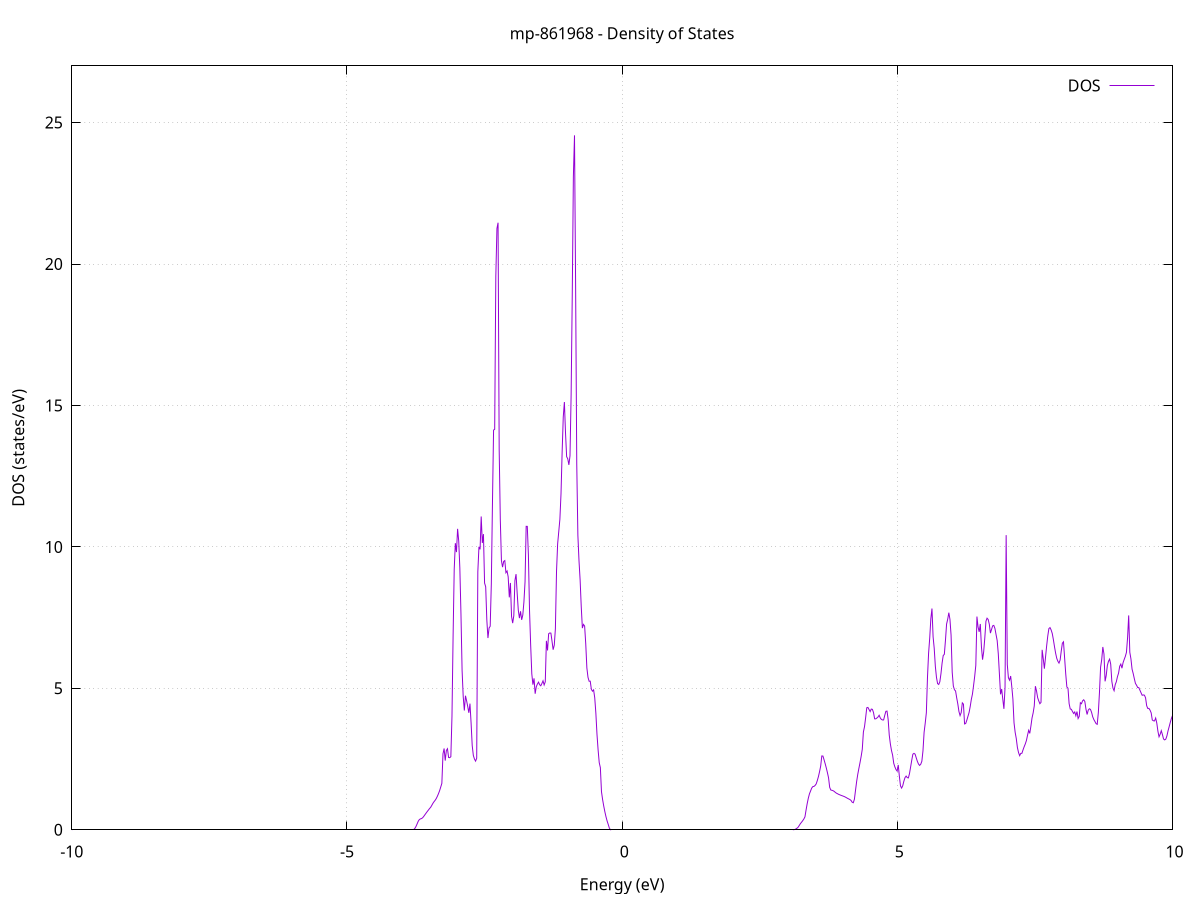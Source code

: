 set title 'mp-861968 - Density of States'
set xlabel 'Energy (eV)'
set ylabel 'DOS (states/eV)'
set grid
set xrange [-10:10]
set yrange [0:27.004]
set xzeroaxis lt -1
set terminal png size 800,600
set output 'mp-861968_dos_gnuplot.png'
plot '-' using 1:2 with lines title 'DOS'
-23.844200 0.000000
-23.823700 0.000000
-23.803300 0.000000
-23.782900 0.000000
-23.762500 0.000000
-23.742000 0.000000
-23.721600 0.000000
-23.701200 0.000000
-23.680800 0.000000
-23.660300 0.000000
-23.639900 0.000000
-23.619500 0.000000
-23.599100 0.000000
-23.578600 0.000000
-23.558200 0.000000
-23.537800 0.000000
-23.517400 0.000000
-23.496900 0.000000
-23.476500 0.000000
-23.456100 0.000000
-23.435600 0.000000
-23.415200 0.000000
-23.394800 0.000000
-23.374400 0.000000
-23.353900 0.000000
-23.333500 0.000000
-23.313100 0.000000
-23.292700 0.000000
-23.272200 0.000000
-23.251800 0.000000
-23.231400 0.000000
-23.211000 0.000000
-23.190500 0.000000
-23.170100 0.000000
-23.149700 0.000000
-23.129300 0.000000
-23.108800 0.000000
-23.088400 0.000000
-23.068000 0.000000
-23.047600 0.000000
-23.027100 0.000000
-23.006700 0.000000
-22.986300 0.000000
-22.965900 0.000000
-22.945400 0.000000
-22.925000 0.000000
-22.904600 0.000000
-22.884200 0.000000
-22.863700 0.000000
-22.843300 0.000000
-22.822900 0.000000
-22.802500 0.000000
-22.782000 0.000000
-22.761600 0.000000
-22.741200 0.000000
-22.720800 0.000000
-22.700300 0.000000
-22.679900 0.000000
-22.659500 0.000000
-22.639100 0.000000
-22.618600 0.000000
-22.598200 0.000000
-22.577800 0.000000
-22.557400 0.000000
-22.536900 0.000000
-22.516500 0.000000
-22.496100 0.000000
-22.475700 0.000000
-22.455200 0.000000
-22.434800 0.000000
-22.414400 0.000000
-22.394000 0.000000
-22.373500 0.000000
-22.353100 0.000000
-22.332700 0.000000
-22.312300 0.000000
-22.291800 0.000000
-22.271400 0.000000
-22.251000 0.000000
-22.230600 0.000000
-22.210100 0.000000
-22.189700 0.000000
-22.169300 0.000000
-22.148900 0.000000
-22.128400 0.000000
-22.108000 0.000000
-22.087600 0.000000
-22.067200 0.000000
-22.046700 0.000000
-22.026300 0.000000
-22.005900 0.000000
-21.985500 57.963500
-21.965000 60.001700
-21.944600 103.587800
-21.924200 0.000000
-21.903800 0.000000
-21.883300 77.937900
-21.862900 30.977000
-21.842500 55.849400
-21.822000 66.333700
-21.801600 0.000000
-21.781200 20.015600
-21.760800 6.700300
-21.740300 6.700400
-21.719900 6.700400
-21.699500 6.700500
-21.679100 5.892600
-21.658600 5.892600
-21.638200 5.892600
-21.617800 5.892600
-21.597400 5.892700
-21.576900 6.393100
-21.556500 6.393100
-21.536100 6.393100
-21.515700 6.393100
-21.495200 9.069600
-21.474800 9.069500
-21.454400 9.069500
-21.434000 25.149500
-21.413500 4.152400
-21.393100 0.000000
-21.372700 0.000000
-21.352300 0.000000
-21.331800 0.000000
-21.311400 0.000000
-21.291000 0.000000
-21.270600 0.000000
-21.250100 0.000000
-21.229700 0.000000
-21.209300 0.000000
-21.188900 0.000000
-21.168400 0.000000
-21.148000 0.000000
-21.127600 0.000000
-21.107200 0.000000
-21.086700 0.000000
-21.066300 0.000000
-21.045900 0.000000
-21.025500 0.000000
-21.005000 0.000000
-20.984600 0.000000
-20.964200 0.000000
-20.943800 0.000000
-20.923300 0.000000
-20.902900 0.000000
-20.882500 0.000000
-20.862100 0.000000
-20.841600 0.000000
-20.821200 0.000000
-20.800800 0.000000
-20.780400 0.000000
-20.759900 0.000000
-20.739500 0.000000
-20.719100 0.000000
-20.698700 0.000000
-20.678200 0.000000
-20.657800 0.000000
-20.637400 0.000000
-20.617000 0.000000
-20.596500 0.000000
-20.576100 0.000000
-20.555700 0.000000
-20.535300 0.000000
-20.514800 0.000000
-20.494400 0.000000
-20.474000 0.000000
-20.453600 0.000000
-20.433100 0.000000
-20.412700 0.000000
-20.392300 0.000000
-20.371900 0.000000
-20.351400 0.000000
-20.331000 0.000000
-20.310600 0.000000
-20.290200 0.000000
-20.269700 0.000000
-20.249300 0.000000
-20.228900 0.000000
-20.208400 0.000000
-20.188000 0.000000
-20.167600 0.000000
-20.147200 0.000000
-20.126700 0.000000
-20.106300 0.000000
-20.085900 0.000000
-20.065500 0.000000
-20.045000 0.000000
-20.024600 0.000000
-20.004200 0.000000
-19.983800 0.000000
-19.963300 0.000000
-19.942900 0.000000
-19.922500 0.000000
-19.902100 0.000000
-19.881600 0.000000
-19.861200 0.000000
-19.840800 0.000000
-19.820400 0.000000
-19.799900 0.000000
-19.779500 0.000000
-19.759100 0.000000
-19.738700 0.000000
-19.718200 0.000000
-19.697800 0.000000
-19.677400 0.000000
-19.657000 0.000000
-19.636500 0.000000
-19.616100 0.000000
-19.595700 0.000000
-19.575300 0.000000
-19.554800 0.000000
-19.534400 0.000000
-19.514000 0.000000
-19.493600 0.000000
-19.473100 0.000000
-19.452700 0.000000
-19.432300 0.000000
-19.411900 0.000000
-19.391400 0.000000
-19.371000 0.000000
-19.350600 0.000000
-19.330200 0.000000
-19.309700 0.000000
-19.289300 0.000000
-19.268900 0.000000
-19.248500 0.000000
-19.228000 0.000000
-19.207600 0.000000
-19.187200 0.000000
-19.166800 0.000000
-19.146300 0.000000
-19.125900 0.000000
-19.105500 0.000000
-19.085100 0.000000
-19.064600 0.000000
-19.044200 0.000000
-19.023800 0.000000
-19.003400 0.000000
-18.982900 0.000000
-18.962500 0.000000
-18.942100 0.000000
-18.921700 0.000000
-18.901200 0.000000
-18.880800 0.000000
-18.860400 0.000000
-18.840000 0.000000
-18.819500 0.000000
-18.799100 0.000000
-18.778700 0.000000
-18.758300 0.000000
-18.737800 0.000000
-18.717400 0.000000
-18.697000 0.000000
-18.676600 0.000000
-18.656100 0.000000
-18.635700 0.000000
-18.615300 0.000000
-18.594800 0.000000
-18.574400 0.000000
-18.554000 0.000000
-18.533600 0.000000
-18.513100 0.000000
-18.492700 0.000000
-18.472300 0.000000
-18.451900 0.000000
-18.431400 0.000000
-18.411000 0.000000
-18.390600 0.000000
-18.370200 0.000000
-18.349700 0.000000
-18.329300 0.000000
-18.308900 0.000000
-18.288500 0.000000
-18.268000 0.000000
-18.247600 0.000000
-18.227200 0.000000
-18.206800 0.000000
-18.186300 0.000000
-18.165900 0.000000
-18.145500 0.000000
-18.125100 0.000000
-18.104600 0.000000
-18.084200 0.000000
-18.063800 0.000000
-18.043400 0.000000
-18.022900 0.000000
-18.002500 0.000000
-17.982100 0.000000
-17.961700 0.000000
-17.941200 0.000000
-17.920800 0.000000
-17.900400 0.000000
-17.880000 0.000000
-17.859500 0.000000
-17.839100 0.000000
-17.818700 0.000000
-17.798300 0.000000
-17.777800 0.000000
-17.757400 0.000000
-17.737000 0.000000
-17.716600 0.000000
-17.696100 0.000000
-17.675700 0.000000
-17.655300 0.000000
-17.634900 0.000000
-17.614400 0.000000
-17.594000 0.000000
-17.573600 0.000000
-17.553200 0.000000
-17.532700 0.000000
-17.512300 0.000000
-17.491900 0.000000
-17.471500 0.000000
-17.451000 0.000000
-17.430600 0.000000
-17.410200 0.000000
-17.389800 0.000000
-17.369300 0.000000
-17.348900 0.000000
-17.328500 0.000000
-17.308100 0.000000
-17.287600 0.000000
-17.267200 0.000000
-17.246800 0.000000
-17.226400 0.000000
-17.205900 0.000000
-17.185500 0.000000
-17.165100 0.000000
-17.144700 0.000000
-17.124200 0.000000
-17.103800 0.000000
-17.083400 0.000000
-17.063000 0.000000
-17.042500 0.000000
-17.022100 0.000000
-17.001700 0.000000
-16.981200 0.000000
-16.960800 0.000000
-16.940400 0.000000
-16.920000 0.000000
-16.899500 0.000000
-16.879100 0.000000
-16.858700 0.000000
-16.838300 0.000000
-16.817800 0.000000
-16.797400 0.000000
-16.777000 0.000000
-16.756600 0.000000
-16.736100 0.000000
-16.715700 0.000000
-16.695300 0.000000
-16.674900 0.000000
-16.654400 0.000000
-16.634000 0.000000
-16.613600 0.000000
-16.593200 0.000000
-16.572700 0.000000
-16.552300 0.000000
-16.531900 0.000000
-16.511500 0.000000
-16.491000 0.000000
-16.470600 0.000000
-16.450200 0.000000
-16.429800 0.000000
-16.409300 0.000000
-16.388900 0.000000
-16.368500 0.000000
-16.348100 0.000000
-16.327600 0.000000
-16.307200 0.000000
-16.286800 0.000000
-16.266400 0.000000
-16.245900 0.000000
-16.225500 0.000000
-16.205100 0.000000
-16.184700 0.000000
-16.164200 0.000000
-16.143800 0.000000
-16.123400 0.000000
-16.103000 0.000000
-16.082500 0.000000
-16.062100 0.000000
-16.041700 0.000000
-16.021300 0.000000
-16.000800 0.000000
-15.980400 0.000000
-15.960000 0.000000
-15.939600 0.000000
-15.919100 0.000000
-15.898700 0.000000
-15.878300 0.000000
-15.857900 0.000000
-15.837400 0.000000
-15.817000 0.000000
-15.796600 0.000000
-15.776200 0.000000
-15.755700 0.000000
-15.735300 0.000000
-15.714900 0.000000
-15.694500 0.000000
-15.674000 0.000000
-15.653600 0.000000
-15.633200 0.000000
-15.612800 0.000000
-15.592300 0.000000
-15.571900 0.000000
-15.551500 0.000000
-15.531100 0.000000
-15.510600 0.000000
-15.490200 0.000000
-15.469800 0.000000
-15.449300 0.000000
-15.428900 0.000000
-15.408500 0.000000
-15.388100 0.000000
-15.367600 0.000000
-15.347200 0.000000
-15.326800 0.000000
-15.306400 0.000000
-15.285900 0.000000
-15.265500 0.000000
-15.245100 0.000000
-15.224700 0.000000
-15.204200 0.000000
-15.183800 0.000000
-15.163400 0.000000
-15.143000 0.000000
-15.122500 0.000000
-15.102100 0.000000
-15.081700 0.000000
-15.061300 0.000000
-15.040800 0.000000
-15.020400 0.000000
-15.000000 0.000000
-14.979600 0.000000
-14.959100 0.000000
-14.938700 0.000000
-14.918300 0.000000
-14.897900 0.000000
-14.877400 0.000000
-14.857000 0.000000
-14.836600 0.000000
-14.816200 0.000000
-14.795700 0.000000
-14.775300 0.000000
-14.754900 0.000000
-14.734500 0.000000
-14.714000 0.000000
-14.693600 0.000000
-14.673200 0.000000
-14.652800 0.000000
-14.632300 0.000000
-14.611900 0.000000
-14.591500 0.000000
-14.571100 0.000000
-14.550600 0.000000
-14.530200 0.000000
-14.509800 0.000000
-14.489400 0.000000
-14.468900 0.000000
-14.448500 0.000000
-14.428100 0.000000
-14.407700 0.000000
-14.387200 0.000000
-14.366800 0.000000
-14.346400 0.000000
-14.326000 0.000000
-14.305500 0.000000
-14.285100 0.000000
-14.264700 0.000000
-14.244300 0.000000
-14.223800 0.000000
-14.203400 0.000000
-14.183000 0.000000
-14.162600 0.000000
-14.142100 0.000000
-14.121700 0.000000
-14.101300 0.000000
-14.080900 0.000000
-14.060400 0.000000
-14.040000 0.000000
-14.019600 0.000000
-13.999200 0.000000
-13.978700 0.000000
-13.958300 0.000000
-13.937900 0.000000
-13.917500 0.000000
-13.897000 0.000000
-13.876600 0.000000
-13.856200 0.000000
-13.835700 0.000000
-13.815300 0.000000
-13.794900 0.000000
-13.774500 0.000000
-13.754000 0.000000
-13.733600 0.048100
-13.713200 0.609500
-13.692800 1.023900
-13.672300 1.208600
-13.651900 1.606300
-13.631500 1.966100
-13.611100 2.274900
-13.590600 2.612800
-13.570200 3.127400
-13.549800 4.500400
-13.529400 6.420000
-13.508900 4.464600
-13.488500 4.868700
-13.468100 5.162100
-13.447700 5.572100
-13.427200 6.635400
-13.406800 6.372000
-13.386400 6.632400
-13.366000 6.962000
-13.345500 8.203200
-13.325100 9.254600
-13.304700 8.324100
-13.284300 8.918300
-13.263800 10.102300
-13.243400 26.831400
-13.223000 34.472600
-13.202600 34.296500
-13.182100 46.772700
-13.161700 30.198400
-13.141300 22.479300
-13.120900 13.232300
-13.100400 10.527500
-13.080000 10.869800
-13.059600 11.141100
-13.039200 10.903300
-13.018700 9.414300
-12.998300 8.518900
-12.977900 8.356600
-12.957500 0.000000
-12.937000 0.000000
-12.916600 0.000000
-12.896200 0.000000
-12.875800 0.000000
-12.855300 0.000000
-12.834900 0.000000
-12.814500 0.000000
-12.794100 0.000000
-12.773600 0.000000
-12.753200 0.000000
-12.732800 0.000000
-12.712400 0.000000
-12.691900 0.000000
-12.671500 0.000000
-12.651100 0.000000
-12.630700 0.000000
-12.610200 0.000000
-12.589800 0.000000
-12.569400 0.000000
-12.549000 0.000000
-12.528500 0.000000
-12.508100 0.000000
-12.487700 0.000000
-12.467300 0.000000
-12.446800 0.000000
-12.426400 0.000000
-12.406000 0.000000
-12.385600 0.000000
-12.365100 0.000000
-12.344700 0.000000
-12.324300 0.000000
-12.303900 0.000000
-12.283400 0.000000
-12.263000 0.000000
-12.242600 0.000000
-12.222100 0.000000
-12.201700 0.000000
-12.181300 0.000000
-12.160900 0.000000
-12.140400 0.000000
-12.120000 0.000000
-12.099600 0.000000
-12.079200 0.000000
-12.058700 0.000000
-12.038300 0.000000
-12.017900 0.000000
-11.997500 0.000000
-11.977000 0.000000
-11.956600 0.000000
-11.936200 0.000000
-11.915800 0.000000
-11.895300 0.000000
-11.874900 0.000000
-11.854500 0.000000
-11.834100 0.000000
-11.813600 0.000000
-11.793200 0.000000
-11.772800 0.000000
-11.752400 0.000000
-11.731900 0.000000
-11.711500 0.000000
-11.691100 0.000000
-11.670700 0.000000
-11.650200 0.000000
-11.629800 0.000000
-11.609400 0.000000
-11.589000 0.000000
-11.568500 0.000000
-11.548100 0.000000
-11.527700 0.000000
-11.507300 0.000000
-11.486800 0.000000
-11.466400 0.000000
-11.446000 0.000000
-11.425600 0.000000
-11.405100 0.000000
-11.384700 0.000000
-11.364300 0.000000
-11.343900 0.000000
-11.323400 0.000000
-11.303000 0.000000
-11.282600 0.000000
-11.262200 0.000000
-11.241700 0.000000
-11.221300 0.000000
-11.200900 0.000000
-11.180500 0.000000
-11.160000 0.000000
-11.139600 0.000000
-11.119200 0.000000
-11.098800 0.000000
-11.078300 0.000000
-11.057900 0.000000
-11.037500 0.000000
-11.017100 0.000000
-10.996600 0.000000
-10.976200 0.000000
-10.955800 0.000000
-10.935400 0.000000
-10.914900 0.000000
-10.894500 0.000000
-10.874100 0.000000
-10.853700 0.000000
-10.833200 0.000000
-10.812800 0.000000
-10.792400 0.000000
-10.772000 0.000000
-10.751500 0.000000
-10.731100 0.000000
-10.710700 0.000000
-10.690300 0.000000
-10.669800 0.000000
-10.649400 0.000000
-10.629000 0.000000
-10.608500 0.000000
-10.588100 0.000000
-10.567700 0.000000
-10.547300 0.000000
-10.526800 0.000000
-10.506400 0.000000
-10.486000 0.000000
-10.465600 0.000000
-10.445100 0.000000
-10.424700 0.000000
-10.404300 0.000000
-10.383900 0.000000
-10.363400 0.000000
-10.343000 0.000000
-10.322600 0.000000
-10.302200 0.000000
-10.281700 0.000000
-10.261300 0.000000
-10.240900 0.000000
-10.220500 0.000000
-10.200000 0.000000
-10.179600 0.000000
-10.159200 0.000000
-10.138800 0.000000
-10.118300 0.000000
-10.097900 0.000000
-10.077500 0.000000
-10.057100 0.000000
-10.036600 0.000000
-10.016200 0.000000
-9.995800 0.000000
-9.975400 0.000000
-9.954900 0.000000
-9.934500 0.000000
-9.914100 0.000000
-9.893700 0.000000
-9.873200 0.000000
-9.852800 0.000000
-9.832400 0.000000
-9.812000 0.000000
-9.791500 0.000000
-9.771100 0.000000
-9.750700 0.000000
-9.730300 0.000000
-9.709800 0.000000
-9.689400 0.000000
-9.669000 0.000000
-9.648600 0.000000
-9.628100 0.000000
-9.607700 0.000000
-9.587300 0.000000
-9.566900 0.000000
-9.546400 0.000000
-9.526000 0.000000
-9.505600 0.000000
-9.485200 0.000000
-9.464700 0.000000
-9.444300 0.000000
-9.423900 0.000000
-9.403500 0.000000
-9.383000 0.000000
-9.362600 0.000000
-9.342200 0.000000
-9.321800 0.000000
-9.301300 0.000000
-9.280900 0.000000
-9.260500 0.000000
-9.240100 0.000000
-9.219600 0.000000
-9.199200 0.000000
-9.178800 0.000000
-9.158400 0.000000
-9.137900 0.000000
-9.117500 0.000000
-9.097100 0.000000
-9.076700 0.000000
-9.056200 0.000000
-9.035800 0.000000
-9.015400 0.000000
-8.994900 0.000000
-8.974500 0.000000
-8.954100 0.000000
-8.933700 0.000000
-8.913200 0.000000
-8.892800 0.000000
-8.872400 0.000000
-8.852000 0.000000
-8.831500 0.000000
-8.811100 0.000000
-8.790700 0.000000
-8.770300 0.000000
-8.749800 0.000000
-8.729400 0.000000
-8.709000 0.000000
-8.688600 0.000000
-8.668100 0.000000
-8.647700 0.000000
-8.627300 0.000000
-8.606900 0.000000
-8.586400 0.000000
-8.566000 0.000000
-8.545600 0.000000
-8.525200 0.000000
-8.504700 0.000000
-8.484300 0.000000
-8.463900 0.000000
-8.443500 0.000000
-8.423000 0.000000
-8.402600 0.000000
-8.382200 0.000000
-8.361800 0.000000
-8.341300 0.000000
-8.320900 0.000000
-8.300500 0.000000
-8.280100 0.000000
-8.259600 0.000000
-8.239200 0.000000
-8.218800 0.000000
-8.198400 0.000000
-8.177900 0.000000
-8.157500 0.000000
-8.137100 0.000000
-8.116700 0.000000
-8.096200 0.000000
-8.075800 0.000000
-8.055400 0.000000
-8.035000 0.000000
-8.014500 0.000000
-7.994100 0.000000
-7.973700 0.000000
-7.953300 0.000000
-7.932800 0.000000
-7.912400 0.000000
-7.892000 0.000000
-7.871600 0.000000
-7.851100 0.000000
-7.830700 0.000000
-7.810300 0.000000
-7.789900 0.000000
-7.769400 0.000000
-7.749000 0.000000
-7.728600 0.000000
-7.708200 0.000000
-7.687700 0.000000
-7.667300 0.000000
-7.646900 0.000000
-7.626500 0.000000
-7.606000 0.000000
-7.585600 0.000000
-7.565200 0.000000
-7.544800 0.000000
-7.524300 0.000000
-7.503900 0.000000
-7.483500 0.000000
-7.463100 0.000000
-7.442600 0.000000
-7.422200 0.000000
-7.401800 0.000000
-7.381300 0.000000
-7.360900 0.000000
-7.340500 0.000000
-7.320100 0.000000
-7.299600 0.000000
-7.279200 0.000000
-7.258800 0.000000
-7.238400 0.000000
-7.217900 0.000000
-7.197500 0.000000
-7.177100 0.000000
-7.156700 0.000000
-7.136200 0.000000
-7.115800 0.000000
-7.095400 0.000000
-7.075000 0.000000
-7.054500 0.000000
-7.034100 0.000000
-7.013700 0.000000
-6.993300 0.000000
-6.972800 0.000000
-6.952400 0.000000
-6.932000 0.000000
-6.911600 0.000000
-6.891100 0.000000
-6.870700 0.000000
-6.850300 0.000000
-6.829900 0.000000
-6.809400 0.000000
-6.789000 0.000000
-6.768600 0.000000
-6.748200 0.000000
-6.727700 0.000000
-6.707300 0.000000
-6.686900 0.000000
-6.666500 0.000000
-6.646000 0.000000
-6.625600 0.000000
-6.605200 0.000000
-6.584800 0.000000
-6.564300 0.000000
-6.543900 0.000000
-6.523500 0.000000
-6.503100 0.000000
-6.482600 0.000000
-6.462200 0.000000
-6.441800 0.000000
-6.421400 0.000000
-6.400900 0.000000
-6.380500 0.000000
-6.360100 0.000000
-6.339700 0.000000
-6.319200 0.000000
-6.298800 0.000000
-6.278400 0.000000
-6.258000 0.000000
-6.237500 0.000000
-6.217100 0.000000
-6.196700 0.000000
-6.176300 0.000000
-6.155800 0.000000
-6.135400 0.000000
-6.115000 0.000000
-6.094600 0.000000
-6.074100 0.000000
-6.053700 0.000000
-6.033300 0.000000
-6.012900 0.000000
-5.992400 0.000000
-5.972000 0.000000
-5.951600 0.000000
-5.931200 0.000000
-5.910700 0.000000
-5.890300 0.000000
-5.869900 0.000000
-5.849500 0.000000
-5.829000 0.000000
-5.808600 0.000000
-5.788200 0.000000
-5.767700 0.000000
-5.747300 0.000000
-5.726900 0.000000
-5.706500 0.000000
-5.686000 0.000000
-5.665600 0.000000
-5.645200 0.000000
-5.624800 0.000000
-5.604300 0.000000
-5.583900 0.000000
-5.563500 0.000000
-5.543100 0.000000
-5.522600 0.000000
-5.502200 0.000000
-5.481800 0.000000
-5.461400 0.000000
-5.440900 0.000000
-5.420500 0.000000
-5.400100 0.000000
-5.379700 0.000000
-5.359200 0.000000
-5.338800 0.000000
-5.318400 0.000000
-5.298000 0.000000
-5.277500 0.000000
-5.257100 0.000000
-5.236700 0.000000
-5.216300 0.000000
-5.195800 0.000000
-5.175400 0.000000
-5.155000 0.000000
-5.134600 0.000000
-5.114100 0.000000
-5.093700 0.000000
-5.073300 0.000000
-5.052900 0.000000
-5.032400 0.000000
-5.012000 0.000000
-4.991600 0.000000
-4.971200 0.000000
-4.950700 0.000000
-4.930300 0.000000
-4.909900 0.000000
-4.889500 0.000000
-4.869000 0.000000
-4.848600 0.000000
-4.828200 0.000000
-4.807800 0.000000
-4.787300 0.000000
-4.766900 0.000000
-4.746500 0.000000
-4.726100 0.000000
-4.705600 0.000000
-4.685200 0.000000
-4.664800 0.000000
-4.644400 0.000000
-4.623900 0.000000
-4.603500 0.000000
-4.583100 0.000000
-4.562700 0.000000
-4.542200 0.000000
-4.521800 0.000000
-4.501400 0.000000
-4.481000 0.000000
-4.460500 0.000000
-4.440100 0.000000
-4.419700 0.000000
-4.399300 0.000000
-4.378800 0.000000
-4.358400 0.000000
-4.338000 0.000000
-4.317600 0.000000
-4.297100 0.000000
-4.276700 0.000000
-4.256300 0.000000
-4.235900 0.000000
-4.215400 0.000000
-4.195000 0.000000
-4.174600 0.000000
-4.154100 0.000000
-4.133700 0.000000
-4.113300 0.000000
-4.092900 0.000000
-4.072400 0.000000
-4.052000 0.000000
-4.031600 0.000000
-4.011200 0.000000
-3.990700 0.000000
-3.970300 0.000000
-3.949900 0.000000
-3.929500 0.000000
-3.909000 0.000000
-3.888600 0.000000
-3.868200 0.000000
-3.847800 0.000000
-3.827300 0.000000
-3.806900 0.000000
-3.786500 0.009500
-3.766100 0.048700
-3.745600 0.118100
-3.725200 0.208500
-3.704800 0.302800
-3.684400 0.362500
-3.663900 0.385500
-3.643500 0.397900
-3.623100 0.429100
-3.602700 0.479000
-3.582200 0.535600
-3.561800 0.591100
-3.541400 0.644400
-3.521000 0.695200
-3.500500 0.748400
-3.480100 0.792000
-3.459700 0.859700
-3.439300 0.932200
-3.418800 0.990800
-3.398400 1.041000
-3.378000 1.102900
-3.357600 1.184100
-3.337100 1.276900
-3.316700 1.382700
-3.296300 1.509900
-3.275900 1.641800
-3.255400 2.683000
-3.235000 2.873500
-3.214600 2.445800
-3.194200 2.804200
-3.173700 2.864800
-3.153300 2.555500
-3.132900 2.548500
-3.112500 2.583000
-3.092000 4.017000
-3.071600 6.847600
-3.051200 9.218700
-3.030800 10.130800
-3.010300 9.816300
-2.989900 10.638500
-2.969500 10.209800
-2.949100 9.250400
-2.928600 7.620900
-2.908200 5.632700
-2.887800 4.707100
-2.867400 4.216800
-2.846900 4.738100
-2.826500 4.561700
-2.806100 4.359900
-2.785700 4.135800
-2.765200 4.460200
-2.744800 3.782500
-2.724400 2.978200
-2.704000 2.630200
-2.683500 2.500500
-2.663100 2.427200
-2.642700 2.529500
-2.622300 9.120000
-2.601800 10.002700
-2.581400 9.913500
-2.561000 11.075700
-2.540500 10.138100
-2.520100 10.451800
-2.499700 8.721500
-2.479300 8.589900
-2.458800 7.417600
-2.438400 6.778900
-2.418000 7.133100
-2.397600 7.194400
-2.377100 8.686300
-2.356700 11.503800
-2.336300 14.128800
-2.315900 14.157600
-2.295400 19.574900
-2.275000 21.256300
-2.254600 21.459700
-2.234200 13.438400
-2.213700 10.950500
-2.193300 9.513200
-2.172900 9.284200
-2.152500 9.487800
-2.132000 9.517000
-2.111600 9.087800
-2.091200 9.148000
-2.070800 8.941100
-2.050300 8.215700
-2.029900 8.724900
-2.009500 7.539100
-1.989100 7.305200
-1.968600 7.571200
-1.948200 8.812600
-1.927800 9.037000
-1.907400 8.360800
-1.886900 7.762700
-1.866500 7.482400
-1.846100 7.724700
-1.825700 7.420900
-1.805200 7.592500
-1.784800 8.050900
-1.764400 8.766600
-1.744000 10.726900
-1.723500 10.726300
-1.703100 9.710400
-1.682700 7.740700
-1.662300 6.538200
-1.641800 5.517600
-1.621400 5.130200
-1.601000 5.352700
-1.580600 4.809600
-1.560100 5.057300
-1.539700 5.152800
-1.519300 5.219100
-1.498900 5.127900
-1.478400 5.090500
-1.458000 5.172900
-1.437600 5.266500
-1.417200 5.119900
-1.396700 5.230400
-1.376300 6.678100
-1.355900 6.339400
-1.335500 6.929400
-1.315000 6.957800
-1.294600 6.952000
-1.274200 6.667300
-1.253800 6.365400
-1.233300 6.526900
-1.212900 7.107000
-1.192500 9.135000
-1.172100 10.106200
-1.151600 10.543700
-1.131200 10.978300
-1.110800 11.880400
-1.090400 13.344000
-1.069900 14.593500
-1.049500 15.121300
-1.029100 14.036200
-1.008700 13.190300
-0.988200 13.113700
-0.967800 12.899000
-0.947400 13.220700
-0.926900 15.379600
-0.906500 18.890100
-0.886100 23.090600
-0.865700 24.549300
-0.845200 19.173800
-0.824800 12.930900
-0.804400 10.412300
-0.784000 9.512200
-0.763500 8.826500
-0.743100 7.883900
-0.722700 7.129600
-0.702300 7.259100
-0.681800 7.202000
-0.661400 6.576500
-0.641000 5.720900
-0.620600 5.390400
-0.600100 5.251800
-0.579700 5.252300
-0.559300 4.965900
-0.538900 4.899700
-0.518400 4.944200
-0.498000 4.666700
-0.477600 4.121300
-0.457200 3.374400
-0.436700 2.819400
-0.416300 2.372900
-0.395900 2.196300
-0.375500 1.346400
-0.355000 1.066600
-0.334600 0.839400
-0.314200 0.637900
-0.293800 0.461900
-0.273300 0.311500
-0.252900 0.189900
-0.232500 0.061000
-0.212100 0.000100
-0.191600 0.000000
-0.171200 0.000000
-0.150800 0.000000
-0.130400 0.000000
-0.109900 0.000000
-0.089500 0.000000
-0.069100 0.000000
-0.048700 0.000000
-0.028200 0.000000
-0.007800 0.000000
0.012600 0.000000
0.033000 0.000000
0.053500 0.000000
0.073900 0.000000
0.094300 0.000000
0.114700 0.000000
0.135200 0.000000
0.155600 0.000000
0.176000 0.000000
0.196400 0.000000
0.216900 0.000000
0.237300 0.000000
0.257700 0.000000
0.278100 0.000000
0.298600 0.000000
0.319000 0.000000
0.339400 0.000000
0.359800 0.000000
0.380300 0.000000
0.400700 0.000000
0.421100 0.000000
0.441500 0.000000
0.462000 0.000000
0.482400 0.000000
0.502800 0.000000
0.523200 0.000000
0.543700 0.000000
0.564100 0.000000
0.584500 0.000000
0.604900 0.000000
0.625400 0.000000
0.645800 0.000000
0.666200 0.000000
0.686700 0.000000
0.707100 0.000000
0.727500 0.000000
0.747900 0.000000
0.768400 0.000000
0.788800 0.000000
0.809200 0.000000
0.829600 0.000000
0.850100 0.000000
0.870500 0.000000
0.890900 0.000000
0.911300 0.000000
0.931800 0.000000
0.952200 0.000000
0.972600 0.000000
0.993000 0.000000
1.013500 0.000000
1.033900 0.000000
1.054300 0.000000
1.074700 0.000000
1.095200 0.000000
1.115600 0.000000
1.136000 0.000000
1.156400 0.000000
1.176900 0.000000
1.197300 0.000000
1.217700 0.000000
1.238100 0.000000
1.258600 0.000000
1.279000 0.000000
1.299400 0.000000
1.319800 0.000000
1.340300 0.000000
1.360700 0.000000
1.381100 0.000000
1.401500 0.000000
1.422000 0.000000
1.442400 0.000000
1.462800 0.000000
1.483200 0.000000
1.503700 0.000000
1.524100 0.000000
1.544500 0.000000
1.564900 0.000000
1.585400 0.000000
1.605800 0.000000
1.626200 0.000000
1.646600 0.000000
1.667100 0.000000
1.687500 0.000000
1.707900 0.000000
1.728300 0.000000
1.748800 0.000000
1.769200 0.000000
1.789600 0.000000
1.810000 0.000000
1.830500 0.000000
1.850900 0.000000
1.871300 0.000000
1.891700 0.000000
1.912200 0.000000
1.932600 0.000000
1.953000 0.000000
1.973400 0.000000
1.993900 0.000000
2.014300 0.000000
2.034700 0.000000
2.055100 0.000000
2.075600 0.000000
2.096000 0.000000
2.116400 0.000000
2.136800 0.000000
2.157300 0.000000
2.177700 0.000000
2.198100 0.000000
2.218500 0.000000
2.239000 0.000000
2.259400 0.000000
2.279800 0.000000
2.300300 0.000000
2.320700 0.000000
2.341100 0.000000
2.361500 0.000000
2.382000 0.000000
2.402400 0.000000
2.422800 0.000000
2.443200 0.000000
2.463700 0.000000
2.484100 0.000000
2.504500 0.000000
2.524900 0.000000
2.545400 0.000000
2.565800 0.000000
2.586200 0.000000
2.606600 0.000000
2.627100 0.000000
2.647500 0.000000
2.667900 0.000000
2.688300 0.000000
2.708800 0.000000
2.729200 0.000000
2.749600 0.000000
2.770000 0.000000
2.790500 0.000000
2.810900 0.000000
2.831300 0.000000
2.851700 0.000000
2.872200 0.000000
2.892600 0.000000
2.913000 0.000000
2.933400 0.000000
2.953900 0.000000
2.974300 0.000000
2.994700 0.000000
3.015100 0.000000
3.035600 0.000000
3.056000 0.000000
3.076400 0.000000
3.096800 0.000000
3.117300 0.001500
3.137700 0.011200
3.158100 0.029900
3.178500 0.057500
3.199000 0.094100
3.219400 0.156500
3.239800 0.219500
3.260200 0.267400
3.280700 0.320800
3.301100 0.379500
3.321500 0.455300
3.341900 0.698500
3.362400 0.925600
3.382800 1.116900
3.403200 1.269400
3.423600 1.370900
3.444100 1.472300
3.464500 1.525700
3.484900 1.533000
3.505300 1.566000
3.525800 1.620800
3.546200 1.740700
3.566600 1.879600
3.587000 2.055200
3.607500 2.252400
3.627900 2.609700
3.648300 2.606400
3.668700 2.474500
3.689200 2.335100
3.709600 2.184300
3.730000 2.018400
3.750400 1.837900
3.770900 1.500400
3.791300 1.406000
3.811700 1.395500
3.832100 1.382000
3.852600 1.357500
3.873000 1.322600
3.893400 1.293500
3.913900 1.273500
3.934300 1.251800
3.954700 1.235300
3.975100 1.219400
3.995600 1.204300
4.016000 1.189700
4.036400 1.174000
4.056800 1.154400
4.077300 1.131800
4.097700 1.108800
4.118100 1.089200
4.138500 1.067700
4.159000 1.037100
4.179400 0.974500
4.199800 0.955700
4.220200 1.077600
4.240700 1.400000
4.261100 1.710400
4.281500 1.962900
4.301900 2.173400
4.322400 2.376100
4.342800 2.593000
4.363200 2.843200
4.383600 3.456700
4.404100 3.646300
4.424500 3.964500
4.444900 4.313700
4.465300 4.325400
4.485800 4.251400
4.506200 4.177400
4.526600 4.267700
4.547000 4.256700
4.567500 4.142500
4.587900 3.921000
4.608300 3.921400
4.628700 3.950800
4.649200 3.987900
4.669600 4.048400
4.690000 3.954000
4.710400 3.901100
4.730900 3.882200
4.751300 3.883200
4.771700 4.045700
4.792100 4.188000
4.812600 4.195700
4.833000 3.907700
4.853400 3.346200
4.873800 3.030500
4.894300 2.800100
4.914700 2.635000
4.935100 2.348400
4.955500 2.222800
4.976000 2.129300
4.996400 2.074800
5.016800 2.291000
5.037200 1.890400
5.057700 1.548900
5.078100 1.474000
5.098500 1.557600
5.118900 1.716000
5.139400 1.843100
5.159800 1.898200
5.180200 1.844100
5.200600 1.833100
5.221100 1.985000
5.241500 2.219700
5.261900 2.455600
5.282300 2.671300
5.302800 2.700700
5.323200 2.672700
5.343600 2.543500
5.364000 2.419200
5.384500 2.324600
5.404900 2.274500
5.425300 2.316200
5.445700 2.422900
5.466200 2.792600
5.486600 3.446200
5.507000 3.767600
5.527500 4.139400
5.547900 5.385100
5.568300 6.245300
5.588700 6.779400
5.609200 7.465500
5.629600 7.820900
5.650000 6.823800
5.670400 6.414000
5.690900 5.776500
5.711300 5.387200
5.731700 5.166700
5.752100 5.136500
5.772600 5.231500
5.793000 5.519300
5.813400 5.890000
5.833800 6.159100
5.854300 6.203000
5.874700 6.698400
5.895100 7.271800
5.915500 7.443600
5.936000 7.674400
5.956400 7.437100
5.976800 6.877100
5.997200 5.570600
6.017700 5.080800
6.038100 4.950100
6.058500 4.905900
6.078900 4.663200
6.099400 4.445600
6.119800 4.178900
6.140200 4.036100
6.160600 4.142700
6.181100 4.485900
6.201500 4.441100
6.221900 3.741100
6.242300 3.757000
6.262800 3.872900
6.283200 4.009200
6.303600 4.142900
6.324000 4.351500
6.344500 4.606100
6.364900 4.794400
6.385300 5.096600
6.405700 5.421300
6.426200 5.812800
6.446600 7.537100
6.467000 7.168700
6.487400 6.996200
6.507900 7.274600
6.528300 6.471200
6.548700 6.012100
6.569100 6.291800
6.589600 6.786000
6.610000 7.367600
6.630400 7.479700
6.650800 7.434400
6.671300 7.266400
6.691700 6.952200
6.712100 7.082800
6.732500 7.209400
6.753000 7.224700
6.773400 7.117700
6.793800 6.903400
6.814200 6.690300
6.834700 6.220700
6.855100 5.503600
6.875500 4.788700
6.895900 4.975500
6.916400 4.613600
6.936800 4.274500
6.957200 5.026000
6.977600 10.416200
6.998100 5.840400
7.018500 5.372300
7.038900 5.287500
7.059300 5.434900
7.079800 5.060000
7.100200 4.619000
7.120600 3.781800
7.141100 3.444600
7.161500 3.225400
7.181900 2.908600
7.202300 2.730900
7.222800 2.619700
7.243200 2.699700
7.263600 2.703400
7.284000 2.823500
7.304500 2.934100
7.324900 3.032900
7.345300 3.152400
7.365700 3.339200
7.386200 3.513900
7.406600 3.407200
7.427000 3.662100
7.447400 3.950000
7.467900 4.130200
7.488300 4.379800
7.508700 5.076300
7.529100 4.909100
7.549600 4.671700
7.570000 4.554800
7.590400 4.456300
7.610800 4.503500
7.631300 6.360800
7.651700 6.048500
7.672100 5.694700
7.692500 6.093700
7.713000 6.496100
7.733400 6.846000
7.753800 7.110800
7.774200 7.147200
7.794700 7.064800
7.815100 6.939300
7.835500 6.722400
7.855900 6.470600
7.876400 6.243000
7.896800 6.060000
7.917200 5.956800
7.937600 5.892000
7.958100 6.000700
7.978500 6.315500
7.998900 6.596000
8.019300 6.644900
8.039800 6.073600
8.060200 5.506600
8.080600 5.045500
8.101000 5.004300
8.121500 4.461400
8.141900 4.270000
8.162300 4.258300
8.182700 4.181000
8.203200 4.110900
8.223600 4.165200
8.244000 4.029600
8.264400 4.179200
8.284900 3.932800
8.305300 4.006400
8.325700 4.491100
8.346100 4.456300
8.366600 4.560200
8.387000 4.595700
8.407400 4.532600
8.427800 4.262300
8.448300 4.076200
8.468700 4.226600
8.489100 4.277300
8.509500 4.256500
8.530000 4.149000
8.550400 3.993100
8.570800 3.896200
8.591200 3.825200
8.611700 3.751000
8.632100 3.727600
8.652500 4.143900
8.672900 4.852600
8.693400 5.745900
8.713800 6.015800
8.734200 6.462300
8.754700 6.212500
8.775100 5.247000
8.795500 5.447600
8.815900 5.805200
8.836400 5.954300
8.856800 6.031900
8.877200 5.858400
8.897600 5.247300
8.918100 5.009100
8.938500 4.916400
8.958900 5.129900
8.979300 5.232000
8.999800 5.411100
9.020200 5.539800
9.040600 5.780600
9.061000 5.855900
9.081500 5.712000
9.101900 5.906900
9.122300 6.020700
9.142700 6.128100
9.163200 6.270800
9.183600 6.784900
9.204000 7.576500
9.224400 6.275400
9.244900 6.039100
9.265300 5.677900
9.285700 5.524300
9.306100 5.343900
9.326600 5.174000
9.347000 5.110400
9.367400 5.029700
9.387800 5.025700
9.408300 4.933600
9.428700 4.841500
9.449100 4.754600
9.469500 4.767000
9.490000 4.758200
9.510400 4.665600
9.530800 4.385000
9.551200 4.288100
9.571700 4.290800
9.592100 4.228500
9.612500 4.131900
9.632900 3.880600
9.653400 3.852400
9.673800 3.847800
9.694200 3.950200
9.714600 3.770700
9.735100 3.484100
9.755500 3.286700
9.775900 3.375500
9.796300 3.502800
9.816800 3.365700
9.837200 3.208700
9.857600 3.177100
9.878000 3.203100
9.898500 3.317000
9.918900 3.497100
9.939300 3.645000
9.959700 3.795800
9.980200 3.935800
10.000600 4.042600
10.021000 4.446500
10.041400 4.092500
10.061900 3.681900
10.082300 2.985500
10.102700 2.530100
10.123100 2.484500
10.143600 2.480300
10.164000 2.534400
10.184400 2.605400
10.204800 2.744500
10.225300 3.060300
10.245700 3.288100
10.266100 3.436300
10.286500 3.565700
10.307000 3.663800
10.327400 3.757000
10.347800 3.871500
10.368300 4.005700
10.388700 4.099400
10.409100 4.185800
10.429500 4.284800
10.450000 4.370000
10.470400 4.438200
10.490800 4.474700
10.511200 4.492500
10.531700 4.612200
10.552100 4.717800
10.572500 4.647300
10.592900 4.645900
10.613400 4.759700
10.633800 4.759000
10.654200 4.942300
10.674600 5.082700
10.695100 5.383700
10.715500 5.490600
10.735900 5.619200
10.756300 5.907500
10.776800 5.959300
10.797200 5.900900
10.817600 5.626500
10.838000 5.462700
10.858500 5.506100
10.878900 5.664800
10.899300 6.017600
10.919700 6.148900
10.940200 5.975600
10.960600 5.682800
10.981000 5.500000
11.001400 5.503500
11.021900 5.447800
11.042300 5.278500
11.062700 5.092100
11.083100 4.863100
11.103600 4.770200
11.124000 4.850400
11.144400 4.927700
11.164800 5.040800
11.185300 5.051600
11.205700 5.059200
11.226100 5.112100
11.246500 5.240200
11.267000 5.480200
11.287400 5.627100
11.307800 5.617300
11.328200 5.604500
11.348700 6.053500
11.369100 6.394000
11.389500 6.352800
11.409900 6.331600
11.430400 6.256800
11.450800 6.049200
11.471200 6.069300
11.491600 6.213300
11.512100 6.313400
11.532500 6.460400
11.552900 6.119100
11.573300 5.299100
11.593800 4.799700
11.614200 4.520400
11.634600 4.299400
11.655000 4.366000
11.675500 4.153100
11.695900 4.526300
11.716300 4.635800
11.736700 5.254800
11.757200 5.679000
11.777600 6.723100
11.798000 6.774800
11.818400 7.079800
11.838900 7.156700
11.859300 7.329400
11.879700 6.951200
11.900100 6.480000
11.920600 6.489000
11.941000 6.709300
11.961400 6.959200
11.981900 7.336100
12.002300 6.962900
12.022700 6.674500
12.043100 6.513900
12.063600 6.483800
12.084000 6.850800
12.104400 7.060800
12.124800 7.102500
12.145300 7.043700
12.165700 6.823200
12.186100 6.508700
12.206500 5.963900
12.227000 6.001600
12.247400 4.891400
12.267800 4.095500
12.288200 3.680700
12.308700 3.753300
12.329100 4.161700
12.349500 4.485300
12.369900 4.436000
12.390400 4.248500
12.410800 4.165800
12.431200 4.184400
12.451600 4.135200
12.472100 4.087300
12.492500 4.038800
12.512900 4.031600
12.533300 4.158600
12.553800 3.740800
12.574200 3.465500
12.594600 3.353400
12.615000 3.334100
12.635500 3.183200
12.655900 2.984900
12.676300 2.881800
12.696700 3.556100
12.717200 3.633100
12.737600 3.642700
12.758000 3.823400
12.778400 4.021600
12.798900 4.202100
12.819300 4.375700
12.839700 4.666900
12.860100 4.944500
12.880600 4.745700
12.901000 4.875300
12.921400 4.837900
12.941800 4.471500
12.962300 3.901000
12.982700 3.781600
13.003100 3.674500
13.023500 3.626300
13.044000 3.524600
13.064400 3.321700
13.084800 3.157800
13.105200 3.060400
13.125700 2.958000
13.146100 2.892700
13.166500 2.857800
13.186900 2.831600
13.207400 2.807800
13.227800 2.768100
13.248200 2.767300
13.268600 2.674300
13.289100 2.607300
13.309500 2.581600
13.329900 2.629000
13.350300 2.874700
13.370800 3.439800
13.391200 4.045700
13.411600 5.132500
13.432000 5.425300
13.452500 6.075800
13.472900 6.480700
13.493300 6.093700
13.513700 6.588200
13.534200 6.854000
13.554600 6.426600
13.575000 5.793800
13.595500 5.173100
13.615900 4.773100
13.636300 4.513400
13.656700 4.423100
13.677200 4.294400
13.697600 4.780300
13.718000 5.495500
13.738400 6.472800
13.758900 7.331600
13.779300 7.765000
13.799700 7.465200
13.820100 6.439500
13.840600 5.687800
13.861000 5.164600
13.881400 4.985500
13.901800 4.917900
13.922300 4.884500
13.942700 4.908900
13.963100 4.985200
13.983500 5.039500
14.004000 5.430000
14.024400 5.291400
14.044800 5.094600
14.065200 4.557900
14.085700 4.584200
14.106100 6.548000
14.126500 6.090100
14.146900 5.639100
14.167400 5.294400
14.187800 5.249100
14.208200 5.477500
14.228600 5.437100
14.249100 5.496000
14.269500 5.971000
14.289900 6.243200
14.310300 6.531900
14.330800 6.272400
14.351200 5.836500
14.371600 5.156800
14.392000 3.716800
14.412500 4.282300
14.432900 4.517700
14.453300 4.851300
14.473700 4.855300
14.494200 5.279000
14.514600 6.163900
14.535000 7.177300
14.555400 7.708700
14.575900 7.672400
14.596300 7.566800
14.616700 7.105400
14.637100 6.012400
14.657600 5.471100
14.678000 4.809700
14.698400 4.043000
14.718800 3.312700
14.739300 2.695100
14.759700 2.210700
14.780100 1.897700
14.800500 1.520500
14.821000 1.077600
14.841400 0.687400
14.861800 0.408200
14.882200 0.052200
14.902700 0.044500
14.923100 0.037400
14.943500 0.031000
14.963900 0.025200
14.984400 0.019900
15.004800 0.015300
15.025200 0.011300
15.045600 0.007900
15.066100 0.005100
15.086500 0.002900
15.106900 0.001300
15.127300 0.000400
15.147800 0.000000
15.168200 0.000000
15.188600 0.000000
15.209100 0.000000
15.229500 0.000000
15.249900 0.000000
15.270300 0.000000
15.290800 0.000000
15.311200 0.000000
15.331600 0.000000
15.352000 0.000000
15.372500 0.000000
15.392900 0.000000
15.413300 0.000000
15.433700 0.000000
15.454200 0.000000
15.474600 0.000000
15.495000 0.000000
15.515400 0.000000
15.535900 0.000000
15.556300 0.000000
15.576700 0.000000
15.597100 0.000000
15.617600 0.000000
15.638000 0.000000
15.658400 0.000000
15.678800 0.000000
15.699300 0.000000
15.719700 0.000000
15.740100 0.000000
15.760500 0.000000
15.781000 0.000000
15.801400 0.000000
15.821800 0.000000
15.842200 0.000000
15.862700 0.000000
15.883100 0.000000
15.903500 0.000000
15.923900 0.000000
15.944400 0.000000
15.964800 0.000000
15.985200 0.000000
16.005600 0.000000
16.026100 0.000000
16.046500 0.000000
16.066900 0.000000
16.087300 0.000000
16.107800 0.000000
16.128200 0.000000
16.148600 0.000000
16.169000 0.000000
16.189500 0.000000
16.209900 0.000000
16.230300 0.000000
16.250700 0.000000
16.271200 0.000000
16.291600 0.000000
16.312000 0.000000
16.332400 0.000000
16.352900 0.000000
16.373300 0.000000
16.393700 0.000000
16.414100 0.000000
16.434600 0.000000
16.455000 0.000000
16.475400 0.000000
16.495800 0.000000
16.516300 0.000000
16.536700 0.000000
16.557100 0.000000
16.577500 0.000000
16.598000 0.000000
16.618400 0.000000
16.638800 0.000000
16.659200 0.000000
16.679700 0.000000
16.700100 0.000000
16.720500 0.000000
16.741000 0.000000
16.761400 0.000000
16.781800 0.000000
16.802200 0.000000
16.822700 0.000000
16.843100 0.000000
16.863500 0.000000
16.883900 0.000000
16.904400 0.000000
16.924800 0.000000
16.945200 0.000000
16.965600 0.000000
16.986100 0.000000
17.006500 0.000000
e
